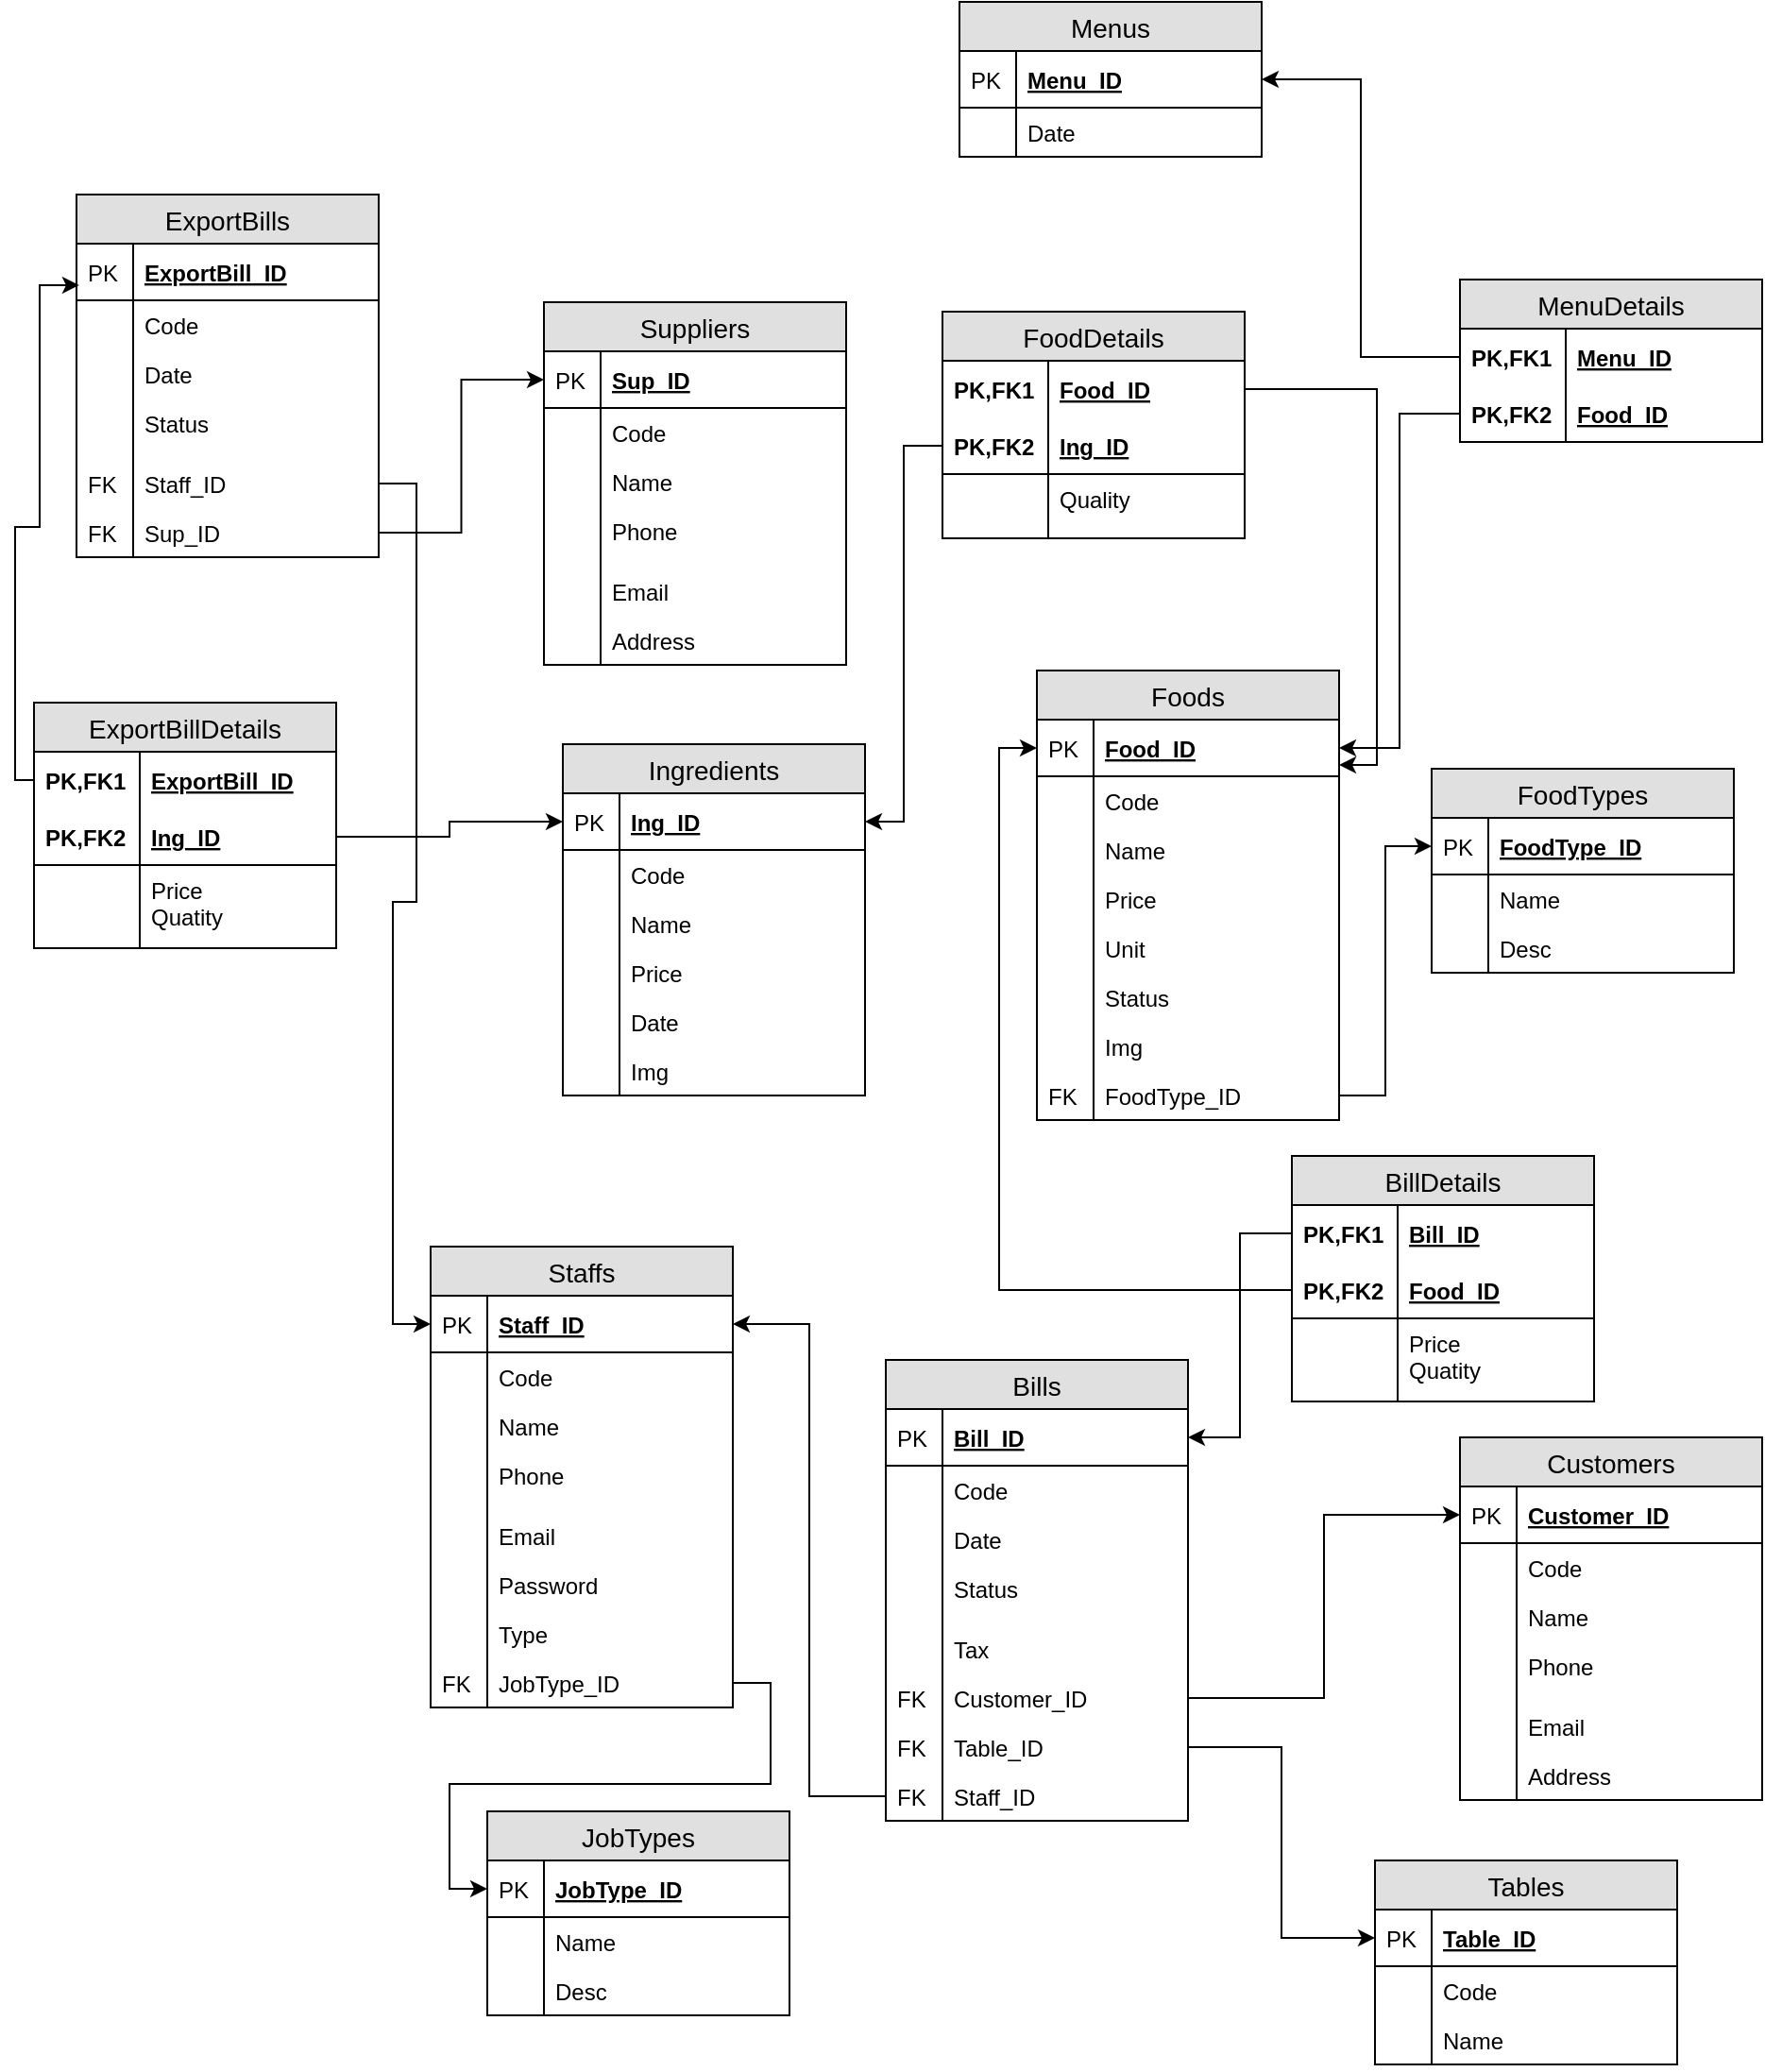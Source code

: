 <mxfile pages="1" version="11.2.1" type="device"><diagram id="-hGxlrUPHdPL9ECmc1kW" name="Page-1"><mxGraphModel dx="2272" dy="1847" grid="1" gridSize="10" guides="1" tooltips="1" connect="1" arrows="1" fold="1" page="1" pageScale="1" pageWidth="850" pageHeight="1100" math="0" shadow="0"><root><mxCell id="0"/><mxCell id="1" parent="0"/><mxCell id="PLyGZBXyi_ZoCNtQXw-H-2" value="Staffs" style="swimlane;fontStyle=0;childLayout=stackLayout;horizontal=1;startSize=26;fillColor=#e0e0e0;horizontalStack=0;resizeParent=1;resizeParentMax=0;resizeLast=0;collapsible=1;marginBottom=0;swimlaneFillColor=#ffffff;align=center;fontSize=14;" parent="1" vertex="1"><mxGeometry x="50" y="56" width="160" height="244" as="geometry"/></mxCell><mxCell id="PLyGZBXyi_ZoCNtQXw-H-3" value="Staff_ID" style="shape=partialRectangle;top=0;left=0;right=0;bottom=1;align=left;verticalAlign=middle;fillColor=none;spacingLeft=34;spacingRight=4;overflow=hidden;rotatable=0;points=[[0,0.5],[1,0.5]];portConstraint=eastwest;dropTarget=0;fontStyle=5;fontSize=12;" parent="PLyGZBXyi_ZoCNtQXw-H-2" vertex="1"><mxGeometry y="26" width="160" height="30" as="geometry"/></mxCell><mxCell id="PLyGZBXyi_ZoCNtQXw-H-4" value="PK" style="shape=partialRectangle;top=0;left=0;bottom=0;fillColor=none;align=left;verticalAlign=middle;spacingLeft=4;spacingRight=4;overflow=hidden;rotatable=0;points=[];portConstraint=eastwest;part=1;fontSize=12;" parent="PLyGZBXyi_ZoCNtQXw-H-3" vertex="1" connectable="0"><mxGeometry width="30" height="30" as="geometry"/></mxCell><mxCell id="PLyGZBXyi_ZoCNtQXw-H-5" value="Code" style="shape=partialRectangle;top=0;left=0;right=0;bottom=0;align=left;verticalAlign=top;fillColor=none;spacingLeft=34;spacingRight=4;overflow=hidden;rotatable=0;points=[[0,0.5],[1,0.5]];portConstraint=eastwest;dropTarget=0;fontSize=12;" parent="PLyGZBXyi_ZoCNtQXw-H-2" vertex="1"><mxGeometry y="56" width="160" height="26" as="geometry"/></mxCell><mxCell id="PLyGZBXyi_ZoCNtQXw-H-6" value="" style="shape=partialRectangle;top=0;left=0;bottom=0;fillColor=none;align=left;verticalAlign=top;spacingLeft=4;spacingRight=4;overflow=hidden;rotatable=0;points=[];portConstraint=eastwest;part=1;fontSize=12;" parent="PLyGZBXyi_ZoCNtQXw-H-5" vertex="1" connectable="0"><mxGeometry width="30" height="26" as="geometry"/></mxCell><mxCell id="PLyGZBXyi_ZoCNtQXw-H-7" value="Name" style="shape=partialRectangle;top=0;left=0;right=0;bottom=0;align=left;verticalAlign=top;fillColor=none;spacingLeft=34;spacingRight=4;overflow=hidden;rotatable=0;points=[[0,0.5],[1,0.5]];portConstraint=eastwest;dropTarget=0;fontSize=12;" parent="PLyGZBXyi_ZoCNtQXw-H-2" vertex="1"><mxGeometry y="82" width="160" height="26" as="geometry"/></mxCell><mxCell id="PLyGZBXyi_ZoCNtQXw-H-8" value="" style="shape=partialRectangle;top=0;left=0;bottom=0;fillColor=none;align=left;verticalAlign=top;spacingLeft=4;spacingRight=4;overflow=hidden;rotatable=0;points=[];portConstraint=eastwest;part=1;fontSize=12;" parent="PLyGZBXyi_ZoCNtQXw-H-7" vertex="1" connectable="0"><mxGeometry width="30" height="26" as="geometry"/></mxCell><mxCell id="PLyGZBXyi_ZoCNtQXw-H-9" value="Phone" style="shape=partialRectangle;top=0;left=0;right=0;bottom=0;align=left;verticalAlign=top;fillColor=none;spacingLeft=34;spacingRight=4;overflow=hidden;rotatable=0;points=[[0,0.5],[1,0.5]];portConstraint=eastwest;dropTarget=0;fontSize=12;" parent="PLyGZBXyi_ZoCNtQXw-H-2" vertex="1"><mxGeometry y="108" width="160" height="32" as="geometry"/></mxCell><mxCell id="PLyGZBXyi_ZoCNtQXw-H-10" value="" style="shape=partialRectangle;top=0;left=0;bottom=0;fillColor=none;align=left;verticalAlign=top;spacingLeft=4;spacingRight=4;overflow=hidden;rotatable=0;points=[];portConstraint=eastwest;part=1;fontSize=12;" parent="PLyGZBXyi_ZoCNtQXw-H-9" vertex="1" connectable="0"><mxGeometry width="30" height="32" as="geometry"/></mxCell><mxCell id="PLyGZBXyi_ZoCNtQXw-H-23" value="Email&#10;" style="shape=partialRectangle;top=0;left=0;right=0;bottom=0;align=left;verticalAlign=top;fillColor=none;spacingLeft=34;spacingRight=4;overflow=hidden;rotatable=0;points=[[0,0.5],[1,0.5]];portConstraint=eastwest;dropTarget=0;fontSize=12;" parent="PLyGZBXyi_ZoCNtQXw-H-2" vertex="1"><mxGeometry y="140" width="160" height="26" as="geometry"/></mxCell><mxCell id="PLyGZBXyi_ZoCNtQXw-H-24" value="" style="shape=partialRectangle;top=0;left=0;bottom=0;fillColor=none;align=left;verticalAlign=top;spacingLeft=4;spacingRight=4;overflow=hidden;rotatable=0;points=[];portConstraint=eastwest;part=1;fontSize=12;" parent="PLyGZBXyi_ZoCNtQXw-H-23" vertex="1" connectable="0"><mxGeometry width="30" height="26" as="geometry"/></mxCell><mxCell id="PLyGZBXyi_ZoCNtQXw-H-25" value="Password" style="shape=partialRectangle;top=0;left=0;right=0;bottom=0;align=left;verticalAlign=top;fillColor=none;spacingLeft=34;spacingRight=4;overflow=hidden;rotatable=0;points=[[0,0.5],[1,0.5]];portConstraint=eastwest;dropTarget=0;fontSize=12;" parent="PLyGZBXyi_ZoCNtQXw-H-2" vertex="1"><mxGeometry y="166" width="160" height="26" as="geometry"/></mxCell><mxCell id="PLyGZBXyi_ZoCNtQXw-H-26" value="" style="shape=partialRectangle;top=0;left=0;bottom=0;fillColor=none;align=left;verticalAlign=top;spacingLeft=4;spacingRight=4;overflow=hidden;rotatable=0;points=[];portConstraint=eastwest;part=1;fontSize=12;" parent="PLyGZBXyi_ZoCNtQXw-H-25" vertex="1" connectable="0"><mxGeometry width="30" height="26" as="geometry"/></mxCell><mxCell id="PLyGZBXyi_ZoCNtQXw-H-27" value="Type" style="shape=partialRectangle;top=0;left=0;right=0;bottom=0;align=left;verticalAlign=top;fillColor=none;spacingLeft=34;spacingRight=4;overflow=hidden;rotatable=0;points=[[0,0.5],[1,0.5]];portConstraint=eastwest;dropTarget=0;fontSize=12;" parent="PLyGZBXyi_ZoCNtQXw-H-2" vertex="1"><mxGeometry y="192" width="160" height="26" as="geometry"/></mxCell><mxCell id="PLyGZBXyi_ZoCNtQXw-H-28" value="" style="shape=partialRectangle;top=0;left=0;bottom=0;fillColor=none;align=left;verticalAlign=top;spacingLeft=4;spacingRight=4;overflow=hidden;rotatable=0;points=[];portConstraint=eastwest;part=1;fontSize=12;" parent="PLyGZBXyi_ZoCNtQXw-H-27" vertex="1" connectable="0"><mxGeometry width="30" height="26" as="geometry"/></mxCell><mxCell id="PLyGZBXyi_ZoCNtQXw-H-29" value="JobType_ID" style="shape=partialRectangle;top=0;left=0;right=0;bottom=0;align=left;verticalAlign=top;fillColor=none;spacingLeft=34;spacingRight=4;overflow=hidden;rotatable=0;points=[[0,0.5],[1,0.5]];portConstraint=eastwest;dropTarget=0;fontSize=12;" parent="PLyGZBXyi_ZoCNtQXw-H-2" vertex="1"><mxGeometry y="218" width="160" height="26" as="geometry"/></mxCell><mxCell id="PLyGZBXyi_ZoCNtQXw-H-30" value="FK" style="shape=partialRectangle;top=0;left=0;bottom=0;fillColor=none;align=left;verticalAlign=top;spacingLeft=4;spacingRight=4;overflow=hidden;rotatable=0;points=[];portConstraint=eastwest;part=1;fontSize=12;" parent="PLyGZBXyi_ZoCNtQXw-H-29" vertex="1" connectable="0"><mxGeometry width="30" height="26" as="geometry"/></mxCell><mxCell id="PLyGZBXyi_ZoCNtQXw-H-33" value="JobTypes" style="swimlane;fontStyle=0;childLayout=stackLayout;horizontal=1;startSize=26;fillColor=#e0e0e0;horizontalStack=0;resizeParent=1;resizeParentMax=0;resizeLast=0;collapsible=1;marginBottom=0;swimlaneFillColor=#ffffff;align=center;fontSize=14;" parent="1" vertex="1"><mxGeometry x="80" y="355" width="160" height="108" as="geometry"/></mxCell><mxCell id="PLyGZBXyi_ZoCNtQXw-H-34" value="JobType_ID" style="shape=partialRectangle;top=0;left=0;right=0;bottom=1;align=left;verticalAlign=middle;fillColor=none;spacingLeft=34;spacingRight=4;overflow=hidden;rotatable=0;points=[[0,0.5],[1,0.5]];portConstraint=eastwest;dropTarget=0;fontStyle=5;fontSize=12;" parent="PLyGZBXyi_ZoCNtQXw-H-33" vertex="1"><mxGeometry y="26" width="160" height="30" as="geometry"/></mxCell><mxCell id="PLyGZBXyi_ZoCNtQXw-H-35" value="PK" style="shape=partialRectangle;top=0;left=0;bottom=0;fillColor=none;align=left;verticalAlign=middle;spacingLeft=4;spacingRight=4;overflow=hidden;rotatable=0;points=[];portConstraint=eastwest;part=1;fontSize=12;" parent="PLyGZBXyi_ZoCNtQXw-H-34" vertex="1" connectable="0"><mxGeometry width="30" height="30" as="geometry"/></mxCell><mxCell id="PLyGZBXyi_ZoCNtQXw-H-36" value="Name" style="shape=partialRectangle;top=0;left=0;right=0;bottom=0;align=left;verticalAlign=top;fillColor=none;spacingLeft=34;spacingRight=4;overflow=hidden;rotatable=0;points=[[0,0.5],[1,0.5]];portConstraint=eastwest;dropTarget=0;fontSize=12;" parent="PLyGZBXyi_ZoCNtQXw-H-33" vertex="1"><mxGeometry y="56" width="160" height="26" as="geometry"/></mxCell><mxCell id="PLyGZBXyi_ZoCNtQXw-H-37" value="" style="shape=partialRectangle;top=0;left=0;bottom=0;fillColor=none;align=left;verticalAlign=top;spacingLeft=4;spacingRight=4;overflow=hidden;rotatable=0;points=[];portConstraint=eastwest;part=1;fontSize=12;" parent="PLyGZBXyi_ZoCNtQXw-H-36" vertex="1" connectable="0"><mxGeometry width="30" height="26" as="geometry"/></mxCell><mxCell id="PLyGZBXyi_ZoCNtQXw-H-38" value="Desc" style="shape=partialRectangle;top=0;left=0;right=0;bottom=0;align=left;verticalAlign=top;fillColor=none;spacingLeft=34;spacingRight=4;overflow=hidden;rotatable=0;points=[[0,0.5],[1,0.5]];portConstraint=eastwest;dropTarget=0;fontSize=12;" parent="PLyGZBXyi_ZoCNtQXw-H-33" vertex="1"><mxGeometry y="82" width="160" height="26" as="geometry"/></mxCell><mxCell id="PLyGZBXyi_ZoCNtQXw-H-39" value="" style="shape=partialRectangle;top=0;left=0;bottom=0;fillColor=none;align=left;verticalAlign=top;spacingLeft=4;spacingRight=4;overflow=hidden;rotatable=0;points=[];portConstraint=eastwest;part=1;fontSize=12;" parent="PLyGZBXyi_ZoCNtQXw-H-38" vertex="1" connectable="0"><mxGeometry width="30" height="26" as="geometry"/></mxCell><mxCell id="PLyGZBXyi_ZoCNtQXw-H-50" style="edgeStyle=orthogonalEdgeStyle;rounded=0;orthogonalLoop=1;jettySize=auto;html=1;entryX=0;entryY=0.5;entryDx=0;entryDy=0;" parent="1" source="PLyGZBXyi_ZoCNtQXw-H-29" target="PLyGZBXyi_ZoCNtQXw-H-34" edge="1"><mxGeometry relative="1" as="geometry"/></mxCell><mxCell id="PLyGZBXyi_ZoCNtQXw-H-51" value="Customers" style="swimlane;fontStyle=0;childLayout=stackLayout;horizontal=1;startSize=26;fillColor=#e0e0e0;horizontalStack=0;resizeParent=1;resizeParentMax=0;resizeLast=0;collapsible=1;marginBottom=0;swimlaneFillColor=#ffffff;align=center;fontSize=14;" parent="1" vertex="1"><mxGeometry x="595" y="157" width="160" height="192" as="geometry"/></mxCell><mxCell id="PLyGZBXyi_ZoCNtQXw-H-52" value="Customer_ID" style="shape=partialRectangle;top=0;left=0;right=0;bottom=1;align=left;verticalAlign=middle;fillColor=none;spacingLeft=34;spacingRight=4;overflow=hidden;rotatable=0;points=[[0,0.5],[1,0.5]];portConstraint=eastwest;dropTarget=0;fontStyle=5;fontSize=12;" parent="PLyGZBXyi_ZoCNtQXw-H-51" vertex="1"><mxGeometry y="26" width="160" height="30" as="geometry"/></mxCell><mxCell id="PLyGZBXyi_ZoCNtQXw-H-53" value="PK" style="shape=partialRectangle;top=0;left=0;bottom=0;fillColor=none;align=left;verticalAlign=middle;spacingLeft=4;spacingRight=4;overflow=hidden;rotatable=0;points=[];portConstraint=eastwest;part=1;fontSize=12;" parent="PLyGZBXyi_ZoCNtQXw-H-52" vertex="1" connectable="0"><mxGeometry width="30" height="30" as="geometry"/></mxCell><mxCell id="PLyGZBXyi_ZoCNtQXw-H-54" value="Code" style="shape=partialRectangle;top=0;left=0;right=0;bottom=0;align=left;verticalAlign=top;fillColor=none;spacingLeft=34;spacingRight=4;overflow=hidden;rotatable=0;points=[[0,0.5],[1,0.5]];portConstraint=eastwest;dropTarget=0;fontSize=12;" parent="PLyGZBXyi_ZoCNtQXw-H-51" vertex="1"><mxGeometry y="56" width="160" height="26" as="geometry"/></mxCell><mxCell id="PLyGZBXyi_ZoCNtQXw-H-55" value="" style="shape=partialRectangle;top=0;left=0;bottom=0;fillColor=none;align=left;verticalAlign=top;spacingLeft=4;spacingRight=4;overflow=hidden;rotatable=0;points=[];portConstraint=eastwest;part=1;fontSize=12;" parent="PLyGZBXyi_ZoCNtQXw-H-54" vertex="1" connectable="0"><mxGeometry width="30" height="26" as="geometry"/></mxCell><mxCell id="PLyGZBXyi_ZoCNtQXw-H-56" value="Name" style="shape=partialRectangle;top=0;left=0;right=0;bottom=0;align=left;verticalAlign=top;fillColor=none;spacingLeft=34;spacingRight=4;overflow=hidden;rotatable=0;points=[[0,0.5],[1,0.5]];portConstraint=eastwest;dropTarget=0;fontSize=12;" parent="PLyGZBXyi_ZoCNtQXw-H-51" vertex="1"><mxGeometry y="82" width="160" height="26" as="geometry"/></mxCell><mxCell id="PLyGZBXyi_ZoCNtQXw-H-57" value="" style="shape=partialRectangle;top=0;left=0;bottom=0;fillColor=none;align=left;verticalAlign=top;spacingLeft=4;spacingRight=4;overflow=hidden;rotatable=0;points=[];portConstraint=eastwest;part=1;fontSize=12;" parent="PLyGZBXyi_ZoCNtQXw-H-56" vertex="1" connectable="0"><mxGeometry width="30" height="26" as="geometry"/></mxCell><mxCell id="PLyGZBXyi_ZoCNtQXw-H-58" value="Phone" style="shape=partialRectangle;top=0;left=0;right=0;bottom=0;align=left;verticalAlign=top;fillColor=none;spacingLeft=34;spacingRight=4;overflow=hidden;rotatable=0;points=[[0,0.5],[1,0.5]];portConstraint=eastwest;dropTarget=0;fontSize=12;" parent="PLyGZBXyi_ZoCNtQXw-H-51" vertex="1"><mxGeometry y="108" width="160" height="32" as="geometry"/></mxCell><mxCell id="PLyGZBXyi_ZoCNtQXw-H-59" value="" style="shape=partialRectangle;top=0;left=0;bottom=0;fillColor=none;align=left;verticalAlign=top;spacingLeft=4;spacingRight=4;overflow=hidden;rotatable=0;points=[];portConstraint=eastwest;part=1;fontSize=12;" parent="PLyGZBXyi_ZoCNtQXw-H-58" vertex="1" connectable="0"><mxGeometry width="30" height="32" as="geometry"/></mxCell><mxCell id="PLyGZBXyi_ZoCNtQXw-H-60" value="Email&#10;" style="shape=partialRectangle;top=0;left=0;right=0;bottom=0;align=left;verticalAlign=top;fillColor=none;spacingLeft=34;spacingRight=4;overflow=hidden;rotatable=0;points=[[0,0.5],[1,0.5]];portConstraint=eastwest;dropTarget=0;fontSize=12;" parent="PLyGZBXyi_ZoCNtQXw-H-51" vertex="1"><mxGeometry y="140" width="160" height="26" as="geometry"/></mxCell><mxCell id="PLyGZBXyi_ZoCNtQXw-H-61" value="" style="shape=partialRectangle;top=0;left=0;bottom=0;fillColor=none;align=left;verticalAlign=top;spacingLeft=4;spacingRight=4;overflow=hidden;rotatable=0;points=[];portConstraint=eastwest;part=1;fontSize=12;" parent="PLyGZBXyi_ZoCNtQXw-H-60" vertex="1" connectable="0"><mxGeometry width="30" height="26" as="geometry"/></mxCell><mxCell id="PLyGZBXyi_ZoCNtQXw-H-62" value="Address" style="shape=partialRectangle;top=0;left=0;right=0;bottom=0;align=left;verticalAlign=top;fillColor=none;spacingLeft=34;spacingRight=4;overflow=hidden;rotatable=0;points=[[0,0.5],[1,0.5]];portConstraint=eastwest;dropTarget=0;fontSize=12;" parent="PLyGZBXyi_ZoCNtQXw-H-51" vertex="1"><mxGeometry y="166" width="160" height="26" as="geometry"/></mxCell><mxCell id="PLyGZBXyi_ZoCNtQXw-H-63" value="" style="shape=partialRectangle;top=0;left=0;bottom=0;fillColor=none;align=left;verticalAlign=top;spacingLeft=4;spacingRight=4;overflow=hidden;rotatable=0;points=[];portConstraint=eastwest;part=1;fontSize=12;" parent="PLyGZBXyi_ZoCNtQXw-H-62" vertex="1" connectable="0"><mxGeometry width="30" height="26" as="geometry"/></mxCell><mxCell id="PLyGZBXyi_ZoCNtQXw-H-68" value="Bills" style="swimlane;fontStyle=0;childLayout=stackLayout;horizontal=1;startSize=26;fillColor=#e0e0e0;horizontalStack=0;resizeParent=1;resizeParentMax=0;resizeLast=0;collapsible=1;marginBottom=0;swimlaneFillColor=#ffffff;align=center;fontSize=14;" parent="1" vertex="1"><mxGeometry x="291" y="116" width="160" height="244" as="geometry"/></mxCell><mxCell id="PLyGZBXyi_ZoCNtQXw-H-69" value="Bill_ID" style="shape=partialRectangle;top=0;left=0;right=0;bottom=1;align=left;verticalAlign=middle;fillColor=none;spacingLeft=34;spacingRight=4;overflow=hidden;rotatable=0;points=[[0,0.5],[1,0.5]];portConstraint=eastwest;dropTarget=0;fontStyle=5;fontSize=12;" parent="PLyGZBXyi_ZoCNtQXw-H-68" vertex="1"><mxGeometry y="26" width="160" height="30" as="geometry"/></mxCell><mxCell id="PLyGZBXyi_ZoCNtQXw-H-70" value="PK" style="shape=partialRectangle;top=0;left=0;bottom=0;fillColor=none;align=left;verticalAlign=middle;spacingLeft=4;spacingRight=4;overflow=hidden;rotatable=0;points=[];portConstraint=eastwest;part=1;fontSize=12;" parent="PLyGZBXyi_ZoCNtQXw-H-69" vertex="1" connectable="0"><mxGeometry width="30" height="30" as="geometry"/></mxCell><mxCell id="PLyGZBXyi_ZoCNtQXw-H-71" value="Code" style="shape=partialRectangle;top=0;left=0;right=0;bottom=0;align=left;verticalAlign=top;fillColor=none;spacingLeft=34;spacingRight=4;overflow=hidden;rotatable=0;points=[[0,0.5],[1,0.5]];portConstraint=eastwest;dropTarget=0;fontSize=12;" parent="PLyGZBXyi_ZoCNtQXw-H-68" vertex="1"><mxGeometry y="56" width="160" height="26" as="geometry"/></mxCell><mxCell id="PLyGZBXyi_ZoCNtQXw-H-72" value="" style="shape=partialRectangle;top=0;left=0;bottom=0;fillColor=none;align=left;verticalAlign=top;spacingLeft=4;spacingRight=4;overflow=hidden;rotatable=0;points=[];portConstraint=eastwest;part=1;fontSize=12;" parent="PLyGZBXyi_ZoCNtQXw-H-71" vertex="1" connectable="0"><mxGeometry width="30" height="26" as="geometry"/></mxCell><mxCell id="PLyGZBXyi_ZoCNtQXw-H-73" value="Date" style="shape=partialRectangle;top=0;left=0;right=0;bottom=0;align=left;verticalAlign=top;fillColor=none;spacingLeft=34;spacingRight=4;overflow=hidden;rotatable=0;points=[[0,0.5],[1,0.5]];portConstraint=eastwest;dropTarget=0;fontSize=12;" parent="PLyGZBXyi_ZoCNtQXw-H-68" vertex="1"><mxGeometry y="82" width="160" height="26" as="geometry"/></mxCell><mxCell id="PLyGZBXyi_ZoCNtQXw-H-74" value="" style="shape=partialRectangle;top=0;left=0;bottom=0;fillColor=none;align=left;verticalAlign=top;spacingLeft=4;spacingRight=4;overflow=hidden;rotatable=0;points=[];portConstraint=eastwest;part=1;fontSize=12;" parent="PLyGZBXyi_ZoCNtQXw-H-73" vertex="1" connectable="0"><mxGeometry width="30" height="26" as="geometry"/></mxCell><mxCell id="PLyGZBXyi_ZoCNtQXw-H-75" value="Status" style="shape=partialRectangle;top=0;left=0;right=0;bottom=0;align=left;verticalAlign=top;fillColor=none;spacingLeft=34;spacingRight=4;overflow=hidden;rotatable=0;points=[[0,0.5],[1,0.5]];portConstraint=eastwest;dropTarget=0;fontSize=12;" parent="PLyGZBXyi_ZoCNtQXw-H-68" vertex="1"><mxGeometry y="108" width="160" height="32" as="geometry"/></mxCell><mxCell id="PLyGZBXyi_ZoCNtQXw-H-76" value="" style="shape=partialRectangle;top=0;left=0;bottom=0;fillColor=none;align=left;verticalAlign=top;spacingLeft=4;spacingRight=4;overflow=hidden;rotatable=0;points=[];portConstraint=eastwest;part=1;fontSize=12;" parent="PLyGZBXyi_ZoCNtQXw-H-75" vertex="1" connectable="0"><mxGeometry width="30" height="32" as="geometry"/></mxCell><mxCell id="PLyGZBXyi_ZoCNtQXw-H-77" value="Tax" style="shape=partialRectangle;top=0;left=0;right=0;bottom=0;align=left;verticalAlign=top;fillColor=none;spacingLeft=34;spacingRight=4;overflow=hidden;rotatable=0;points=[[0,0.5],[1,0.5]];portConstraint=eastwest;dropTarget=0;fontSize=12;" parent="PLyGZBXyi_ZoCNtQXw-H-68" vertex="1"><mxGeometry y="140" width="160" height="26" as="geometry"/></mxCell><mxCell id="PLyGZBXyi_ZoCNtQXw-H-78" value="" style="shape=partialRectangle;top=0;left=0;bottom=0;fillColor=none;align=left;verticalAlign=top;spacingLeft=4;spacingRight=4;overflow=hidden;rotatable=0;points=[];portConstraint=eastwest;part=1;fontSize=12;" parent="PLyGZBXyi_ZoCNtQXw-H-77" vertex="1" connectable="0"><mxGeometry width="30" height="26" as="geometry"/></mxCell><mxCell id="PLyGZBXyi_ZoCNtQXw-H-83" value="Customer_ID" style="shape=partialRectangle;top=0;left=0;right=0;bottom=0;align=left;verticalAlign=top;fillColor=none;spacingLeft=34;spacingRight=4;overflow=hidden;rotatable=0;points=[[0,0.5],[1,0.5]];portConstraint=eastwest;dropTarget=0;fontSize=12;" parent="PLyGZBXyi_ZoCNtQXw-H-68" vertex="1"><mxGeometry y="166" width="160" height="26" as="geometry"/></mxCell><mxCell id="PLyGZBXyi_ZoCNtQXw-H-84" value="FK" style="shape=partialRectangle;top=0;left=0;bottom=0;fillColor=none;align=left;verticalAlign=top;spacingLeft=4;spacingRight=4;overflow=hidden;rotatable=0;points=[];portConstraint=eastwest;part=1;fontSize=12;" parent="PLyGZBXyi_ZoCNtQXw-H-83" vertex="1" connectable="0"><mxGeometry width="30" height="26" as="geometry"/></mxCell><mxCell id="PLyGZBXyi_ZoCNtQXw-H-87" value="Table_ID" style="shape=partialRectangle;top=0;left=0;right=0;bottom=0;align=left;verticalAlign=top;fillColor=none;spacingLeft=34;spacingRight=4;overflow=hidden;rotatable=0;points=[[0,0.5],[1,0.5]];portConstraint=eastwest;dropTarget=0;fontSize=12;" parent="PLyGZBXyi_ZoCNtQXw-H-68" vertex="1"><mxGeometry y="192" width="160" height="26" as="geometry"/></mxCell><mxCell id="PLyGZBXyi_ZoCNtQXw-H-88" value="FK" style="shape=partialRectangle;top=0;left=0;bottom=0;fillColor=none;align=left;verticalAlign=top;spacingLeft=4;spacingRight=4;overflow=hidden;rotatable=0;points=[];portConstraint=eastwest;part=1;fontSize=12;" parent="PLyGZBXyi_ZoCNtQXw-H-87" vertex="1" connectable="0"><mxGeometry width="30" height="26" as="geometry"/></mxCell><mxCell id="PLyGZBXyi_ZoCNtQXw-H-85" value="Staff_ID" style="shape=partialRectangle;top=0;left=0;right=0;bottom=0;align=left;verticalAlign=top;fillColor=none;spacingLeft=34;spacingRight=4;overflow=hidden;rotatable=0;points=[[0,0.5],[1,0.5]];portConstraint=eastwest;dropTarget=0;fontSize=12;" parent="PLyGZBXyi_ZoCNtQXw-H-68" vertex="1"><mxGeometry y="218" width="160" height="26" as="geometry"/></mxCell><mxCell id="PLyGZBXyi_ZoCNtQXw-H-86" value="FK" style="shape=partialRectangle;top=0;left=0;bottom=0;fillColor=none;align=left;verticalAlign=top;spacingLeft=4;spacingRight=4;overflow=hidden;rotatable=0;points=[];portConstraint=eastwest;part=1;fontSize=12;" parent="PLyGZBXyi_ZoCNtQXw-H-85" vertex="1" connectable="0"><mxGeometry width="30" height="26" as="geometry"/></mxCell><mxCell id="PLyGZBXyi_ZoCNtQXw-H-89" value="Tables" style="swimlane;fontStyle=0;childLayout=stackLayout;horizontal=1;startSize=26;fillColor=#e0e0e0;horizontalStack=0;resizeParent=1;resizeParentMax=0;resizeLast=0;collapsible=1;marginBottom=0;swimlaneFillColor=#ffffff;align=center;fontSize=14;" parent="1" vertex="1"><mxGeometry x="550" y="381" width="160" height="108" as="geometry"/></mxCell><mxCell id="PLyGZBXyi_ZoCNtQXw-H-90" value="Table_ID" style="shape=partialRectangle;top=0;left=0;right=0;bottom=1;align=left;verticalAlign=middle;fillColor=none;spacingLeft=34;spacingRight=4;overflow=hidden;rotatable=0;points=[[0,0.5],[1,0.5]];portConstraint=eastwest;dropTarget=0;fontStyle=5;fontSize=12;" parent="PLyGZBXyi_ZoCNtQXw-H-89" vertex="1"><mxGeometry y="26" width="160" height="30" as="geometry"/></mxCell><mxCell id="PLyGZBXyi_ZoCNtQXw-H-91" value="PK" style="shape=partialRectangle;top=0;left=0;bottom=0;fillColor=none;align=left;verticalAlign=middle;spacingLeft=4;spacingRight=4;overflow=hidden;rotatable=0;points=[];portConstraint=eastwest;part=1;fontSize=12;" parent="PLyGZBXyi_ZoCNtQXw-H-90" vertex="1" connectable="0"><mxGeometry width="30" height="30" as="geometry"/></mxCell><mxCell id="PLyGZBXyi_ZoCNtQXw-H-92" value="Code" style="shape=partialRectangle;top=0;left=0;right=0;bottom=0;align=left;verticalAlign=top;fillColor=none;spacingLeft=34;spacingRight=4;overflow=hidden;rotatable=0;points=[[0,0.5],[1,0.5]];portConstraint=eastwest;dropTarget=0;fontSize=12;" parent="PLyGZBXyi_ZoCNtQXw-H-89" vertex="1"><mxGeometry y="56" width="160" height="26" as="geometry"/></mxCell><mxCell id="PLyGZBXyi_ZoCNtQXw-H-93" value="" style="shape=partialRectangle;top=0;left=0;bottom=0;fillColor=none;align=left;verticalAlign=top;spacingLeft=4;spacingRight=4;overflow=hidden;rotatable=0;points=[];portConstraint=eastwest;part=1;fontSize=12;" parent="PLyGZBXyi_ZoCNtQXw-H-92" vertex="1" connectable="0"><mxGeometry width="30" height="26" as="geometry"/></mxCell><mxCell id="PLyGZBXyi_ZoCNtQXw-H-94" value="Name" style="shape=partialRectangle;top=0;left=0;right=0;bottom=0;align=left;verticalAlign=top;fillColor=none;spacingLeft=34;spacingRight=4;overflow=hidden;rotatable=0;points=[[0,0.5],[1,0.5]];portConstraint=eastwest;dropTarget=0;fontSize=12;" parent="PLyGZBXyi_ZoCNtQXw-H-89" vertex="1"><mxGeometry y="82" width="160" height="26" as="geometry"/></mxCell><mxCell id="PLyGZBXyi_ZoCNtQXw-H-95" value="" style="shape=partialRectangle;top=0;left=0;bottom=0;fillColor=none;align=left;verticalAlign=top;spacingLeft=4;spacingRight=4;overflow=hidden;rotatable=0;points=[];portConstraint=eastwest;part=1;fontSize=12;" parent="PLyGZBXyi_ZoCNtQXw-H-94" vertex="1" connectable="0"><mxGeometry width="30" height="26" as="geometry"/></mxCell><mxCell id="PLyGZBXyi_ZoCNtQXw-H-96" style="edgeStyle=orthogonalEdgeStyle;rounded=0;orthogonalLoop=1;jettySize=auto;html=1;" parent="1" source="PLyGZBXyi_ZoCNtQXw-H-83" target="PLyGZBXyi_ZoCNtQXw-H-52" edge="1"><mxGeometry relative="1" as="geometry"/></mxCell><mxCell id="PLyGZBXyi_ZoCNtQXw-H-97" style="edgeStyle=orthogonalEdgeStyle;rounded=0;orthogonalLoop=1;jettySize=auto;html=1;" parent="1" source="PLyGZBXyi_ZoCNtQXw-H-87" target="PLyGZBXyi_ZoCNtQXw-H-90" edge="1"><mxGeometry relative="1" as="geometry"/></mxCell><mxCell id="PLyGZBXyi_ZoCNtQXw-H-98" style="edgeStyle=orthogonalEdgeStyle;rounded=0;orthogonalLoop=1;jettySize=auto;html=1;" parent="1" source="PLyGZBXyi_ZoCNtQXw-H-85" target="PLyGZBXyi_ZoCNtQXw-H-3" edge="1"><mxGeometry relative="1" as="geometry"/></mxCell><mxCell id="PLyGZBXyi_ZoCNtQXw-H-113" value="BillDetails" style="swimlane;fontStyle=0;childLayout=stackLayout;horizontal=1;startSize=26;fillColor=#e0e0e0;horizontalStack=0;resizeParent=1;resizeParentMax=0;resizeLast=0;collapsible=1;marginBottom=0;swimlaneFillColor=#ffffff;align=center;fontSize=14;" parent="1" vertex="1"><mxGeometry x="506" y="8" width="160" height="130" as="geometry"/></mxCell><mxCell id="PLyGZBXyi_ZoCNtQXw-H-114" value="Bill_ID" style="shape=partialRectangle;top=0;left=0;right=0;bottom=0;align=left;verticalAlign=middle;fillColor=none;spacingLeft=60;spacingRight=4;overflow=hidden;rotatable=0;points=[[0,0.5],[1,0.5]];portConstraint=eastwest;dropTarget=0;fontStyle=5;fontSize=12;" parent="PLyGZBXyi_ZoCNtQXw-H-113" vertex="1"><mxGeometry y="26" width="160" height="30" as="geometry"/></mxCell><mxCell id="PLyGZBXyi_ZoCNtQXw-H-115" value="PK,FK1" style="shape=partialRectangle;fontStyle=1;top=0;left=0;bottom=0;fillColor=none;align=left;verticalAlign=middle;spacingLeft=4;spacingRight=4;overflow=hidden;rotatable=0;points=[];portConstraint=eastwest;part=1;fontSize=12;" parent="PLyGZBXyi_ZoCNtQXw-H-114" vertex="1" connectable="0"><mxGeometry width="56" height="30" as="geometry"/></mxCell><mxCell id="PLyGZBXyi_ZoCNtQXw-H-116" value="Food_ID" style="shape=partialRectangle;top=0;left=0;right=0;bottom=1;align=left;verticalAlign=middle;fillColor=none;spacingLeft=60;spacingRight=4;overflow=hidden;rotatable=0;points=[[0,0.5],[1,0.5]];portConstraint=eastwest;dropTarget=0;fontStyle=5;fontSize=12;" parent="PLyGZBXyi_ZoCNtQXw-H-113" vertex="1"><mxGeometry y="56" width="160" height="30" as="geometry"/></mxCell><mxCell id="PLyGZBXyi_ZoCNtQXw-H-117" value="PK,FK2" style="shape=partialRectangle;fontStyle=1;top=0;left=0;bottom=0;fillColor=none;align=left;verticalAlign=middle;spacingLeft=4;spacingRight=4;overflow=hidden;rotatable=0;points=[];portConstraint=eastwest;part=1;fontSize=12;" parent="PLyGZBXyi_ZoCNtQXw-H-116" vertex="1" connectable="0"><mxGeometry width="56" height="30" as="geometry"/></mxCell><mxCell id="PLyGZBXyi_ZoCNtQXw-H-118" value="Price&#10;Quatity" style="shape=partialRectangle;top=0;left=0;right=0;bottom=0;align=left;verticalAlign=top;fillColor=none;spacingLeft=60;spacingRight=4;overflow=hidden;rotatable=0;points=[[0,0.5],[1,0.5]];portConstraint=eastwest;dropTarget=0;fontSize=12;" parent="PLyGZBXyi_ZoCNtQXw-H-113" vertex="1"><mxGeometry y="86" width="160" height="44" as="geometry"/></mxCell><mxCell id="PLyGZBXyi_ZoCNtQXw-H-119" value="" style="shape=partialRectangle;top=0;left=0;bottom=0;fillColor=none;align=left;verticalAlign=top;spacingLeft=4;spacingRight=4;overflow=hidden;rotatable=0;points=[];portConstraint=eastwest;part=1;fontSize=12;" parent="PLyGZBXyi_ZoCNtQXw-H-118" vertex="1" connectable="0"><mxGeometry width="56" height="44" as="geometry"/></mxCell><mxCell id="PLyGZBXyi_ZoCNtQXw-H-124" style="edgeStyle=orthogonalEdgeStyle;rounded=0;orthogonalLoop=1;jettySize=auto;html=1;" parent="1" source="PLyGZBXyi_ZoCNtQXw-H-114" target="PLyGZBXyi_ZoCNtQXw-H-69" edge="1"><mxGeometry relative="1" as="geometry"/></mxCell><mxCell id="PLyGZBXyi_ZoCNtQXw-H-125" value="Foods" style="swimlane;fontStyle=0;childLayout=stackLayout;horizontal=1;startSize=26;fillColor=#e0e0e0;horizontalStack=0;resizeParent=1;resizeParentMax=0;resizeLast=0;collapsible=1;marginBottom=0;swimlaneFillColor=#ffffff;align=center;fontSize=14;" parent="1" vertex="1"><mxGeometry x="371" y="-249" width="160" height="238" as="geometry"/></mxCell><mxCell id="PLyGZBXyi_ZoCNtQXw-H-126" value="Food_ID" style="shape=partialRectangle;top=0;left=0;right=0;bottom=1;align=left;verticalAlign=middle;fillColor=none;spacingLeft=34;spacingRight=4;overflow=hidden;rotatable=0;points=[[0,0.5],[1,0.5]];portConstraint=eastwest;dropTarget=0;fontStyle=5;fontSize=12;" parent="PLyGZBXyi_ZoCNtQXw-H-125" vertex="1"><mxGeometry y="26" width="160" height="30" as="geometry"/></mxCell><mxCell id="PLyGZBXyi_ZoCNtQXw-H-127" value="PK" style="shape=partialRectangle;top=0;left=0;bottom=0;fillColor=none;align=left;verticalAlign=middle;spacingLeft=4;spacingRight=4;overflow=hidden;rotatable=0;points=[];portConstraint=eastwest;part=1;fontSize=12;" parent="PLyGZBXyi_ZoCNtQXw-H-126" vertex="1" connectable="0"><mxGeometry width="30" height="30" as="geometry"/></mxCell><mxCell id="PLyGZBXyi_ZoCNtQXw-H-128" value="Code" style="shape=partialRectangle;top=0;left=0;right=0;bottom=0;align=left;verticalAlign=top;fillColor=none;spacingLeft=34;spacingRight=4;overflow=hidden;rotatable=0;points=[[0,0.5],[1,0.5]];portConstraint=eastwest;dropTarget=0;fontSize=12;" parent="PLyGZBXyi_ZoCNtQXw-H-125" vertex="1"><mxGeometry y="56" width="160" height="26" as="geometry"/></mxCell><mxCell id="PLyGZBXyi_ZoCNtQXw-H-129" value="" style="shape=partialRectangle;top=0;left=0;bottom=0;fillColor=none;align=left;verticalAlign=top;spacingLeft=4;spacingRight=4;overflow=hidden;rotatable=0;points=[];portConstraint=eastwest;part=1;fontSize=12;" parent="PLyGZBXyi_ZoCNtQXw-H-128" vertex="1" connectable="0"><mxGeometry width="30" height="26" as="geometry"/></mxCell><mxCell id="PLyGZBXyi_ZoCNtQXw-H-130" value="Name" style="shape=partialRectangle;top=0;left=0;right=0;bottom=0;align=left;verticalAlign=top;fillColor=none;spacingLeft=34;spacingRight=4;overflow=hidden;rotatable=0;points=[[0,0.5],[1,0.5]];portConstraint=eastwest;dropTarget=0;fontSize=12;" parent="PLyGZBXyi_ZoCNtQXw-H-125" vertex="1"><mxGeometry y="82" width="160" height="26" as="geometry"/></mxCell><mxCell id="PLyGZBXyi_ZoCNtQXw-H-131" value="" style="shape=partialRectangle;top=0;left=0;bottom=0;fillColor=none;align=left;verticalAlign=top;spacingLeft=4;spacingRight=4;overflow=hidden;rotatable=0;points=[];portConstraint=eastwest;part=1;fontSize=12;" parent="PLyGZBXyi_ZoCNtQXw-H-130" vertex="1" connectable="0"><mxGeometry width="30" height="26" as="geometry"/></mxCell><mxCell id="PLyGZBXyi_ZoCNtQXw-H-139" value="Price" style="shape=partialRectangle;top=0;left=0;right=0;bottom=0;align=left;verticalAlign=top;fillColor=none;spacingLeft=34;spacingRight=4;overflow=hidden;rotatable=0;points=[[0,0.5],[1,0.5]];portConstraint=eastwest;dropTarget=0;fontSize=12;" parent="PLyGZBXyi_ZoCNtQXw-H-125" vertex="1"><mxGeometry y="108" width="160" height="26" as="geometry"/></mxCell><mxCell id="PLyGZBXyi_ZoCNtQXw-H-140" value="" style="shape=partialRectangle;top=0;left=0;bottom=0;fillColor=none;align=left;verticalAlign=top;spacingLeft=4;spacingRight=4;overflow=hidden;rotatable=0;points=[];portConstraint=eastwest;part=1;fontSize=12;" parent="PLyGZBXyi_ZoCNtQXw-H-139" vertex="1" connectable="0"><mxGeometry width="30" height="26" as="geometry"/></mxCell><mxCell id="PLyGZBXyi_ZoCNtQXw-H-141" value="Unit" style="shape=partialRectangle;top=0;left=0;right=0;bottom=0;align=left;verticalAlign=top;fillColor=none;spacingLeft=34;spacingRight=4;overflow=hidden;rotatable=0;points=[[0,0.5],[1,0.5]];portConstraint=eastwest;dropTarget=0;fontSize=12;" parent="PLyGZBXyi_ZoCNtQXw-H-125" vertex="1"><mxGeometry y="134" width="160" height="26" as="geometry"/></mxCell><mxCell id="PLyGZBXyi_ZoCNtQXw-H-142" value="" style="shape=partialRectangle;top=0;left=0;bottom=0;fillColor=none;align=left;verticalAlign=top;spacingLeft=4;spacingRight=4;overflow=hidden;rotatable=0;points=[];portConstraint=eastwest;part=1;fontSize=12;" parent="PLyGZBXyi_ZoCNtQXw-H-141" vertex="1" connectable="0"><mxGeometry width="30" height="26" as="geometry"/></mxCell><mxCell id="PLyGZBXyi_ZoCNtQXw-H-145" value="Status" style="shape=partialRectangle;top=0;left=0;right=0;bottom=0;align=left;verticalAlign=top;fillColor=none;spacingLeft=34;spacingRight=4;overflow=hidden;rotatable=0;points=[[0,0.5],[1,0.5]];portConstraint=eastwest;dropTarget=0;fontSize=12;" parent="PLyGZBXyi_ZoCNtQXw-H-125" vertex="1"><mxGeometry y="160" width="160" height="26" as="geometry"/></mxCell><mxCell id="PLyGZBXyi_ZoCNtQXw-H-146" value="" style="shape=partialRectangle;top=0;left=0;bottom=0;fillColor=none;align=left;verticalAlign=top;spacingLeft=4;spacingRight=4;overflow=hidden;rotatable=0;points=[];portConstraint=eastwest;part=1;fontSize=12;" parent="PLyGZBXyi_ZoCNtQXw-H-145" vertex="1" connectable="0"><mxGeometry width="30" height="26" as="geometry"/></mxCell><mxCell id="PLyGZBXyi_ZoCNtQXw-H-143" value="Img" style="shape=partialRectangle;top=0;left=0;right=0;bottom=0;align=left;verticalAlign=top;fillColor=none;spacingLeft=34;spacingRight=4;overflow=hidden;rotatable=0;points=[[0,0.5],[1,0.5]];portConstraint=eastwest;dropTarget=0;fontSize=12;" parent="PLyGZBXyi_ZoCNtQXw-H-125" vertex="1"><mxGeometry y="186" width="160" height="26" as="geometry"/></mxCell><mxCell id="PLyGZBXyi_ZoCNtQXw-H-144" value="" style="shape=partialRectangle;top=0;left=0;bottom=0;fillColor=none;align=left;verticalAlign=top;spacingLeft=4;spacingRight=4;overflow=hidden;rotatable=0;points=[];portConstraint=eastwest;part=1;fontSize=12;" parent="PLyGZBXyi_ZoCNtQXw-H-143" vertex="1" connectable="0"><mxGeometry width="30" height="26" as="geometry"/></mxCell><mxCell id="PLyGZBXyi_ZoCNtQXw-H-147" value="FoodType_ID" style="shape=partialRectangle;top=0;left=0;right=0;bottom=0;align=left;verticalAlign=top;fillColor=none;spacingLeft=34;spacingRight=4;overflow=hidden;rotatable=0;points=[[0,0.5],[1,0.5]];portConstraint=eastwest;dropTarget=0;fontSize=12;" parent="PLyGZBXyi_ZoCNtQXw-H-125" vertex="1"><mxGeometry y="212" width="160" height="26" as="geometry"/></mxCell><mxCell id="PLyGZBXyi_ZoCNtQXw-H-148" value="FK" style="shape=partialRectangle;top=0;left=0;bottom=0;fillColor=none;align=left;verticalAlign=top;spacingLeft=4;spacingRight=4;overflow=hidden;rotatable=0;points=[];portConstraint=eastwest;part=1;fontSize=12;" parent="PLyGZBXyi_ZoCNtQXw-H-147" vertex="1" connectable="0"><mxGeometry width="30" height="26" as="geometry"/></mxCell><mxCell id="PLyGZBXyi_ZoCNtQXw-H-132" value="FoodTypes" style="swimlane;fontStyle=0;childLayout=stackLayout;horizontal=1;startSize=26;fillColor=#e0e0e0;horizontalStack=0;resizeParent=1;resizeParentMax=0;resizeLast=0;collapsible=1;marginBottom=0;swimlaneFillColor=#ffffff;align=center;fontSize=14;" parent="1" vertex="1"><mxGeometry x="580" y="-197" width="160" height="108" as="geometry"/></mxCell><mxCell id="PLyGZBXyi_ZoCNtQXw-H-133" value="FoodType_ID" style="shape=partialRectangle;top=0;left=0;right=0;bottom=1;align=left;verticalAlign=middle;fillColor=none;spacingLeft=34;spacingRight=4;overflow=hidden;rotatable=0;points=[[0,0.5],[1,0.5]];portConstraint=eastwest;dropTarget=0;fontStyle=5;fontSize=12;" parent="PLyGZBXyi_ZoCNtQXw-H-132" vertex="1"><mxGeometry y="26" width="160" height="30" as="geometry"/></mxCell><mxCell id="PLyGZBXyi_ZoCNtQXw-H-134" value="PK" style="shape=partialRectangle;top=0;left=0;bottom=0;fillColor=none;align=left;verticalAlign=middle;spacingLeft=4;spacingRight=4;overflow=hidden;rotatable=0;points=[];portConstraint=eastwest;part=1;fontSize=12;" parent="PLyGZBXyi_ZoCNtQXw-H-133" vertex="1" connectable="0"><mxGeometry width="30" height="30" as="geometry"/></mxCell><mxCell id="PLyGZBXyi_ZoCNtQXw-H-135" value="Name" style="shape=partialRectangle;top=0;left=0;right=0;bottom=0;align=left;verticalAlign=top;fillColor=none;spacingLeft=34;spacingRight=4;overflow=hidden;rotatable=0;points=[[0,0.5],[1,0.5]];portConstraint=eastwest;dropTarget=0;fontSize=12;" parent="PLyGZBXyi_ZoCNtQXw-H-132" vertex="1"><mxGeometry y="56" width="160" height="26" as="geometry"/></mxCell><mxCell id="PLyGZBXyi_ZoCNtQXw-H-136" value="" style="shape=partialRectangle;top=0;left=0;bottom=0;fillColor=none;align=left;verticalAlign=top;spacingLeft=4;spacingRight=4;overflow=hidden;rotatable=0;points=[];portConstraint=eastwest;part=1;fontSize=12;" parent="PLyGZBXyi_ZoCNtQXw-H-135" vertex="1" connectable="0"><mxGeometry width="30" height="26" as="geometry"/></mxCell><mxCell id="PLyGZBXyi_ZoCNtQXw-H-137" value="Desc" style="shape=partialRectangle;top=0;left=0;right=0;bottom=0;align=left;verticalAlign=top;fillColor=none;spacingLeft=34;spacingRight=4;overflow=hidden;rotatable=0;points=[[0,0.5],[1,0.5]];portConstraint=eastwest;dropTarget=0;fontSize=12;" parent="PLyGZBXyi_ZoCNtQXw-H-132" vertex="1"><mxGeometry y="82" width="160" height="26" as="geometry"/></mxCell><mxCell id="PLyGZBXyi_ZoCNtQXw-H-138" value="" style="shape=partialRectangle;top=0;left=0;bottom=0;fillColor=none;align=left;verticalAlign=top;spacingLeft=4;spacingRight=4;overflow=hidden;rotatable=0;points=[];portConstraint=eastwest;part=1;fontSize=12;" parent="PLyGZBXyi_ZoCNtQXw-H-137" vertex="1" connectable="0"><mxGeometry width="30" height="26" as="geometry"/></mxCell><mxCell id="PLyGZBXyi_ZoCNtQXw-H-149" style="edgeStyle=orthogonalEdgeStyle;rounded=0;orthogonalLoop=1;jettySize=auto;html=1;entryX=0;entryY=0.5;entryDx=0;entryDy=0;" parent="1" source="PLyGZBXyi_ZoCNtQXw-H-147" target="PLyGZBXyi_ZoCNtQXw-H-133" edge="1"><mxGeometry relative="1" as="geometry"/></mxCell><mxCell id="PLyGZBXyi_ZoCNtQXw-H-150" style="edgeStyle=orthogonalEdgeStyle;rounded=0;orthogonalLoop=1;jettySize=auto;html=1;entryX=0;entryY=0.5;entryDx=0;entryDy=0;" parent="1" source="PLyGZBXyi_ZoCNtQXw-H-116" target="PLyGZBXyi_ZoCNtQXw-H-126" edge="1"><mxGeometry relative="1" as="geometry"/></mxCell><mxCell id="PLyGZBXyi_ZoCNtQXw-H-151" value="Ingredients" style="swimlane;fontStyle=0;childLayout=stackLayout;horizontal=1;startSize=26;fillColor=#e0e0e0;horizontalStack=0;resizeParent=1;resizeParentMax=0;resizeLast=0;collapsible=1;marginBottom=0;swimlaneFillColor=#ffffff;align=center;fontSize=14;" parent="1" vertex="1"><mxGeometry x="120" y="-210" width="160" height="186" as="geometry"/></mxCell><mxCell id="PLyGZBXyi_ZoCNtQXw-H-152" value="Ing_ID" style="shape=partialRectangle;top=0;left=0;right=0;bottom=1;align=left;verticalAlign=middle;fillColor=none;spacingLeft=34;spacingRight=4;overflow=hidden;rotatable=0;points=[[0,0.5],[1,0.5]];portConstraint=eastwest;dropTarget=0;fontStyle=5;fontSize=12;" parent="PLyGZBXyi_ZoCNtQXw-H-151" vertex="1"><mxGeometry y="26" width="160" height="30" as="geometry"/></mxCell><mxCell id="PLyGZBXyi_ZoCNtQXw-H-153" value="PK" style="shape=partialRectangle;top=0;left=0;bottom=0;fillColor=none;align=left;verticalAlign=middle;spacingLeft=4;spacingRight=4;overflow=hidden;rotatable=0;points=[];portConstraint=eastwest;part=1;fontSize=12;" parent="PLyGZBXyi_ZoCNtQXw-H-152" vertex="1" connectable="0"><mxGeometry width="30" height="30" as="geometry"/></mxCell><mxCell id="PLyGZBXyi_ZoCNtQXw-H-154" value="Code" style="shape=partialRectangle;top=0;left=0;right=0;bottom=0;align=left;verticalAlign=top;fillColor=none;spacingLeft=34;spacingRight=4;overflow=hidden;rotatable=0;points=[[0,0.5],[1,0.5]];portConstraint=eastwest;dropTarget=0;fontSize=12;" parent="PLyGZBXyi_ZoCNtQXw-H-151" vertex="1"><mxGeometry y="56" width="160" height="26" as="geometry"/></mxCell><mxCell id="PLyGZBXyi_ZoCNtQXw-H-155" value="" style="shape=partialRectangle;top=0;left=0;bottom=0;fillColor=none;align=left;verticalAlign=top;spacingLeft=4;spacingRight=4;overflow=hidden;rotatable=0;points=[];portConstraint=eastwest;part=1;fontSize=12;" parent="PLyGZBXyi_ZoCNtQXw-H-154" vertex="1" connectable="0"><mxGeometry width="30" height="26" as="geometry"/></mxCell><mxCell id="PLyGZBXyi_ZoCNtQXw-H-156" value="Name" style="shape=partialRectangle;top=0;left=0;right=0;bottom=0;align=left;verticalAlign=top;fillColor=none;spacingLeft=34;spacingRight=4;overflow=hidden;rotatable=0;points=[[0,0.5],[1,0.5]];portConstraint=eastwest;dropTarget=0;fontSize=12;" parent="PLyGZBXyi_ZoCNtQXw-H-151" vertex="1"><mxGeometry y="82" width="160" height="26" as="geometry"/></mxCell><mxCell id="PLyGZBXyi_ZoCNtQXw-H-157" value="" style="shape=partialRectangle;top=0;left=0;bottom=0;fillColor=none;align=left;verticalAlign=top;spacingLeft=4;spacingRight=4;overflow=hidden;rotatable=0;points=[];portConstraint=eastwest;part=1;fontSize=12;" parent="PLyGZBXyi_ZoCNtQXw-H-156" vertex="1" connectable="0"><mxGeometry width="30" height="26" as="geometry"/></mxCell><mxCell id="PLyGZBXyi_ZoCNtQXw-H-158" value="Price" style="shape=partialRectangle;top=0;left=0;right=0;bottom=0;align=left;verticalAlign=top;fillColor=none;spacingLeft=34;spacingRight=4;overflow=hidden;rotatable=0;points=[[0,0.5],[1,0.5]];portConstraint=eastwest;dropTarget=0;fontSize=12;" parent="PLyGZBXyi_ZoCNtQXw-H-151" vertex="1"><mxGeometry y="108" width="160" height="26" as="geometry"/></mxCell><mxCell id="PLyGZBXyi_ZoCNtQXw-H-159" value="" style="shape=partialRectangle;top=0;left=0;bottom=0;fillColor=none;align=left;verticalAlign=top;spacingLeft=4;spacingRight=4;overflow=hidden;rotatable=0;points=[];portConstraint=eastwest;part=1;fontSize=12;" parent="PLyGZBXyi_ZoCNtQXw-H-158" vertex="1" connectable="0"><mxGeometry width="30" height="26" as="geometry"/></mxCell><mxCell id="PLyGZBXyi_ZoCNtQXw-H-160" value="Date" style="shape=partialRectangle;top=0;left=0;right=0;bottom=0;align=left;verticalAlign=top;fillColor=none;spacingLeft=34;spacingRight=4;overflow=hidden;rotatable=0;points=[[0,0.5],[1,0.5]];portConstraint=eastwest;dropTarget=0;fontSize=12;" parent="PLyGZBXyi_ZoCNtQXw-H-151" vertex="1"><mxGeometry y="134" width="160" height="26" as="geometry"/></mxCell><mxCell id="PLyGZBXyi_ZoCNtQXw-H-161" value="" style="shape=partialRectangle;top=0;left=0;bottom=0;fillColor=none;align=left;verticalAlign=top;spacingLeft=4;spacingRight=4;overflow=hidden;rotatable=0;points=[];portConstraint=eastwest;part=1;fontSize=12;" parent="PLyGZBXyi_ZoCNtQXw-H-160" vertex="1" connectable="0"><mxGeometry width="30" height="26" as="geometry"/></mxCell><mxCell id="PLyGZBXyi_ZoCNtQXw-H-162" value="Img" style="shape=partialRectangle;top=0;left=0;right=0;bottom=0;align=left;verticalAlign=top;fillColor=none;spacingLeft=34;spacingRight=4;overflow=hidden;rotatable=0;points=[[0,0.5],[1,0.5]];portConstraint=eastwest;dropTarget=0;fontSize=12;" parent="PLyGZBXyi_ZoCNtQXw-H-151" vertex="1"><mxGeometry y="160" width="160" height="26" as="geometry"/></mxCell><mxCell id="PLyGZBXyi_ZoCNtQXw-H-163" value="" style="shape=partialRectangle;top=0;left=0;bottom=0;fillColor=none;align=left;verticalAlign=top;spacingLeft=4;spacingRight=4;overflow=hidden;rotatable=0;points=[];portConstraint=eastwest;part=1;fontSize=12;" parent="PLyGZBXyi_ZoCNtQXw-H-162" vertex="1" connectable="0"><mxGeometry width="30" height="26" as="geometry"/></mxCell><mxCell id="PLyGZBXyi_ZoCNtQXw-H-168" value="FoodDetails" style="swimlane;fontStyle=0;childLayout=stackLayout;horizontal=1;startSize=26;fillColor=#e0e0e0;horizontalStack=0;resizeParent=1;resizeParentMax=0;resizeLast=0;collapsible=1;marginBottom=0;swimlaneFillColor=#ffffff;align=center;fontSize=14;" parent="1" vertex="1"><mxGeometry x="321" y="-439" width="160" height="120" as="geometry"/></mxCell><mxCell id="PLyGZBXyi_ZoCNtQXw-H-169" value="Food_ID" style="shape=partialRectangle;top=0;left=0;right=0;bottom=0;align=left;verticalAlign=middle;fillColor=none;spacingLeft=60;spacingRight=4;overflow=hidden;rotatable=0;points=[[0,0.5],[1,0.5]];portConstraint=eastwest;dropTarget=0;fontStyle=5;fontSize=12;" parent="PLyGZBXyi_ZoCNtQXw-H-168" vertex="1"><mxGeometry y="26" width="160" height="30" as="geometry"/></mxCell><mxCell id="PLyGZBXyi_ZoCNtQXw-H-170" value="PK,FK1" style="shape=partialRectangle;fontStyle=1;top=0;left=0;bottom=0;fillColor=none;align=left;verticalAlign=middle;spacingLeft=4;spacingRight=4;overflow=hidden;rotatable=0;points=[];portConstraint=eastwest;part=1;fontSize=12;" parent="PLyGZBXyi_ZoCNtQXw-H-169" vertex="1" connectable="0"><mxGeometry width="56" height="30" as="geometry"/></mxCell><mxCell id="PLyGZBXyi_ZoCNtQXw-H-171" value="Ing_ID" style="shape=partialRectangle;top=0;left=0;right=0;bottom=1;align=left;verticalAlign=middle;fillColor=none;spacingLeft=60;spacingRight=4;overflow=hidden;rotatable=0;points=[[0,0.5],[1,0.5]];portConstraint=eastwest;dropTarget=0;fontStyle=5;fontSize=12;" parent="PLyGZBXyi_ZoCNtQXw-H-168" vertex="1"><mxGeometry y="56" width="160" height="30" as="geometry"/></mxCell><mxCell id="PLyGZBXyi_ZoCNtQXw-H-172" value="PK,FK2" style="shape=partialRectangle;fontStyle=1;top=0;left=0;bottom=0;fillColor=none;align=left;verticalAlign=middle;spacingLeft=4;spacingRight=4;overflow=hidden;rotatable=0;points=[];portConstraint=eastwest;part=1;fontSize=12;" parent="PLyGZBXyi_ZoCNtQXw-H-171" vertex="1" connectable="0"><mxGeometry width="56" height="30" as="geometry"/></mxCell><mxCell id="PLyGZBXyi_ZoCNtQXw-H-173" value="Quality" style="shape=partialRectangle;top=0;left=0;right=0;bottom=0;align=left;verticalAlign=top;fillColor=none;spacingLeft=60;spacingRight=4;overflow=hidden;rotatable=0;points=[[0,0.5],[1,0.5]];portConstraint=eastwest;dropTarget=0;fontSize=12;" parent="PLyGZBXyi_ZoCNtQXw-H-168" vertex="1"><mxGeometry y="86" width="160" height="34" as="geometry"/></mxCell><mxCell id="PLyGZBXyi_ZoCNtQXw-H-174" value="" style="shape=partialRectangle;top=0;left=0;bottom=0;fillColor=none;align=left;verticalAlign=top;spacingLeft=4;spacingRight=4;overflow=hidden;rotatable=0;points=[];portConstraint=eastwest;part=1;fontSize=12;" parent="PLyGZBXyi_ZoCNtQXw-H-173" vertex="1" connectable="0"><mxGeometry width="56" height="34" as="geometry"/></mxCell><mxCell id="PLyGZBXyi_ZoCNtQXw-H-178" style="edgeStyle=orthogonalEdgeStyle;rounded=0;orthogonalLoop=1;jettySize=auto;html=1;" parent="1" source="PLyGZBXyi_ZoCNtQXw-H-171" target="PLyGZBXyi_ZoCNtQXw-H-152" edge="1"><mxGeometry relative="1" as="geometry"/></mxCell><mxCell id="PLyGZBXyi_ZoCNtQXw-H-180" style="edgeStyle=orthogonalEdgeStyle;rounded=0;orthogonalLoop=1;jettySize=auto;html=1;entryX=1;entryY=0.8;entryDx=0;entryDy=0;entryPerimeter=0;" parent="1" source="PLyGZBXyi_ZoCNtQXw-H-169" target="PLyGZBXyi_ZoCNtQXw-H-126" edge="1"><mxGeometry relative="1" as="geometry"/></mxCell><mxCell id="PLyGZBXyi_ZoCNtQXw-H-181" value="Menus" style="swimlane;fontStyle=0;childLayout=stackLayout;horizontal=1;startSize=26;fillColor=#e0e0e0;horizontalStack=0;resizeParent=1;resizeParentMax=0;resizeLast=0;collapsible=1;marginBottom=0;swimlaneFillColor=#ffffff;align=center;fontSize=14;" parent="1" vertex="1"><mxGeometry x="330" y="-603" width="160" height="82" as="geometry"/></mxCell><mxCell id="PLyGZBXyi_ZoCNtQXw-H-182" value="Menu_ID" style="shape=partialRectangle;top=0;left=0;right=0;bottom=1;align=left;verticalAlign=middle;fillColor=none;spacingLeft=34;spacingRight=4;overflow=hidden;rotatable=0;points=[[0,0.5],[1,0.5]];portConstraint=eastwest;dropTarget=0;fontStyle=5;fontSize=12;" parent="PLyGZBXyi_ZoCNtQXw-H-181" vertex="1"><mxGeometry y="26" width="160" height="30" as="geometry"/></mxCell><mxCell id="PLyGZBXyi_ZoCNtQXw-H-183" value="PK" style="shape=partialRectangle;top=0;left=0;bottom=0;fillColor=none;align=left;verticalAlign=middle;spacingLeft=4;spacingRight=4;overflow=hidden;rotatable=0;points=[];portConstraint=eastwest;part=1;fontSize=12;" parent="PLyGZBXyi_ZoCNtQXw-H-182" vertex="1" connectable="0"><mxGeometry width="30" height="30" as="geometry"/></mxCell><mxCell id="PLyGZBXyi_ZoCNtQXw-H-184" value="Date" style="shape=partialRectangle;top=0;left=0;right=0;bottom=0;align=left;verticalAlign=top;fillColor=none;spacingLeft=34;spacingRight=4;overflow=hidden;rotatable=0;points=[[0,0.5],[1,0.5]];portConstraint=eastwest;dropTarget=0;fontSize=12;" parent="PLyGZBXyi_ZoCNtQXw-H-181" vertex="1"><mxGeometry y="56" width="160" height="26" as="geometry"/></mxCell><mxCell id="PLyGZBXyi_ZoCNtQXw-H-185" value="" style="shape=partialRectangle;top=0;left=0;bottom=0;fillColor=none;align=left;verticalAlign=top;spacingLeft=4;spacingRight=4;overflow=hidden;rotatable=0;points=[];portConstraint=eastwest;part=1;fontSize=12;" parent="PLyGZBXyi_ZoCNtQXw-H-184" vertex="1" connectable="0"><mxGeometry width="30" height="26" as="geometry"/></mxCell><mxCell id="PLyGZBXyi_ZoCNtQXw-H-195" value="MenuDetails" style="swimlane;fontStyle=0;childLayout=stackLayout;horizontal=1;startSize=26;fillColor=#e0e0e0;horizontalStack=0;resizeParent=1;resizeParentMax=0;resizeLast=0;collapsible=1;marginBottom=0;swimlaneFillColor=#ffffff;align=center;fontSize=14;" parent="1" vertex="1"><mxGeometry x="595" y="-456" width="160" height="86" as="geometry"/></mxCell><mxCell id="PLyGZBXyi_ZoCNtQXw-H-196" value="Menu_ID" style="shape=partialRectangle;top=0;left=0;right=0;bottom=0;align=left;verticalAlign=middle;fillColor=none;spacingLeft=60;spacingRight=4;overflow=hidden;rotatable=0;points=[[0,0.5],[1,0.5]];portConstraint=eastwest;dropTarget=0;fontStyle=5;fontSize=12;" parent="PLyGZBXyi_ZoCNtQXw-H-195" vertex="1"><mxGeometry y="26" width="160" height="30" as="geometry"/></mxCell><mxCell id="PLyGZBXyi_ZoCNtQXw-H-197" value="PK,FK1" style="shape=partialRectangle;fontStyle=1;top=0;left=0;bottom=0;fillColor=none;align=left;verticalAlign=middle;spacingLeft=4;spacingRight=4;overflow=hidden;rotatable=0;points=[];portConstraint=eastwest;part=1;fontSize=12;" parent="PLyGZBXyi_ZoCNtQXw-H-196" vertex="1" connectable="0"><mxGeometry width="56" height="30" as="geometry"/></mxCell><mxCell id="PLyGZBXyi_ZoCNtQXw-H-198" value="Food_ID" style="shape=partialRectangle;top=0;left=0;right=0;bottom=1;align=left;verticalAlign=middle;fillColor=none;spacingLeft=60;spacingRight=4;overflow=hidden;rotatable=0;points=[[0,0.5],[1,0.5]];portConstraint=eastwest;dropTarget=0;fontStyle=5;fontSize=12;" parent="PLyGZBXyi_ZoCNtQXw-H-195" vertex="1"><mxGeometry y="56" width="160" height="30" as="geometry"/></mxCell><mxCell id="PLyGZBXyi_ZoCNtQXw-H-199" value="PK,FK2" style="shape=partialRectangle;fontStyle=1;top=0;left=0;bottom=0;fillColor=none;align=left;verticalAlign=middle;spacingLeft=4;spacingRight=4;overflow=hidden;rotatable=0;points=[];portConstraint=eastwest;part=1;fontSize=12;" parent="PLyGZBXyi_ZoCNtQXw-H-198" vertex="1" connectable="0"><mxGeometry width="56" height="30" as="geometry"/></mxCell><mxCell id="PLyGZBXyi_ZoCNtQXw-H-202" style="edgeStyle=orthogonalEdgeStyle;rounded=0;orthogonalLoop=1;jettySize=auto;html=1;entryX=1;entryY=0.5;entryDx=0;entryDy=0;" parent="1" source="PLyGZBXyi_ZoCNtQXw-H-196" target="PLyGZBXyi_ZoCNtQXw-H-182" edge="1"><mxGeometry relative="1" as="geometry"/></mxCell><mxCell id="PLyGZBXyi_ZoCNtQXw-H-203" style="edgeStyle=orthogonalEdgeStyle;rounded=0;orthogonalLoop=1;jettySize=auto;html=1;" parent="1" source="PLyGZBXyi_ZoCNtQXw-H-198" target="PLyGZBXyi_ZoCNtQXw-H-126" edge="1"><mxGeometry relative="1" as="geometry"/></mxCell><mxCell id="PLyGZBXyi_ZoCNtQXw-H-211" value="ExportBills" style="swimlane;fontStyle=0;childLayout=stackLayout;horizontal=1;startSize=26;fillColor=#e0e0e0;horizontalStack=0;resizeParent=1;resizeParentMax=0;resizeLast=0;collapsible=1;marginBottom=0;swimlaneFillColor=#ffffff;align=center;fontSize=14;" parent="1" vertex="1"><mxGeometry x="-137.5" y="-501" width="160" height="192" as="geometry"/></mxCell><mxCell id="PLyGZBXyi_ZoCNtQXw-H-212" value="ExportBill_ID" style="shape=partialRectangle;top=0;left=0;right=0;bottom=1;align=left;verticalAlign=middle;fillColor=none;spacingLeft=34;spacingRight=4;overflow=hidden;rotatable=0;points=[[0,0.5],[1,0.5]];portConstraint=eastwest;dropTarget=0;fontStyle=5;fontSize=12;" parent="PLyGZBXyi_ZoCNtQXw-H-211" vertex="1"><mxGeometry y="26" width="160" height="30" as="geometry"/></mxCell><mxCell id="PLyGZBXyi_ZoCNtQXw-H-213" value="PK" style="shape=partialRectangle;top=0;left=0;bottom=0;fillColor=none;align=left;verticalAlign=middle;spacingLeft=4;spacingRight=4;overflow=hidden;rotatable=0;points=[];portConstraint=eastwest;part=1;fontSize=12;" parent="PLyGZBXyi_ZoCNtQXw-H-212" vertex="1" connectable="0"><mxGeometry width="30" height="30" as="geometry"/></mxCell><mxCell id="PLyGZBXyi_ZoCNtQXw-H-214" value="Code" style="shape=partialRectangle;top=0;left=0;right=0;bottom=0;align=left;verticalAlign=top;fillColor=none;spacingLeft=34;spacingRight=4;overflow=hidden;rotatable=0;points=[[0,0.5],[1,0.5]];portConstraint=eastwest;dropTarget=0;fontSize=12;" parent="PLyGZBXyi_ZoCNtQXw-H-211" vertex="1"><mxGeometry y="56" width="160" height="26" as="geometry"/></mxCell><mxCell id="PLyGZBXyi_ZoCNtQXw-H-215" value="" style="shape=partialRectangle;top=0;left=0;bottom=0;fillColor=none;align=left;verticalAlign=top;spacingLeft=4;spacingRight=4;overflow=hidden;rotatable=0;points=[];portConstraint=eastwest;part=1;fontSize=12;" parent="PLyGZBXyi_ZoCNtQXw-H-214" vertex="1" connectable="0"><mxGeometry width="30" height="26" as="geometry"/></mxCell><mxCell id="PLyGZBXyi_ZoCNtQXw-H-216" value="Date" style="shape=partialRectangle;top=0;left=0;right=0;bottom=0;align=left;verticalAlign=top;fillColor=none;spacingLeft=34;spacingRight=4;overflow=hidden;rotatable=0;points=[[0,0.5],[1,0.5]];portConstraint=eastwest;dropTarget=0;fontSize=12;" parent="PLyGZBXyi_ZoCNtQXw-H-211" vertex="1"><mxGeometry y="82" width="160" height="26" as="geometry"/></mxCell><mxCell id="PLyGZBXyi_ZoCNtQXw-H-217" value="" style="shape=partialRectangle;top=0;left=0;bottom=0;fillColor=none;align=left;verticalAlign=top;spacingLeft=4;spacingRight=4;overflow=hidden;rotatable=0;points=[];portConstraint=eastwest;part=1;fontSize=12;" parent="PLyGZBXyi_ZoCNtQXw-H-216" vertex="1" connectable="0"><mxGeometry width="30" height="26" as="geometry"/></mxCell><mxCell id="PLyGZBXyi_ZoCNtQXw-H-218" value="Status" style="shape=partialRectangle;top=0;left=0;right=0;bottom=0;align=left;verticalAlign=top;fillColor=none;spacingLeft=34;spacingRight=4;overflow=hidden;rotatable=0;points=[[0,0.5],[1,0.5]];portConstraint=eastwest;dropTarget=0;fontSize=12;" parent="PLyGZBXyi_ZoCNtQXw-H-211" vertex="1"><mxGeometry y="108" width="160" height="32" as="geometry"/></mxCell><mxCell id="PLyGZBXyi_ZoCNtQXw-H-219" value="" style="shape=partialRectangle;top=0;left=0;bottom=0;fillColor=none;align=left;verticalAlign=top;spacingLeft=4;spacingRight=4;overflow=hidden;rotatable=0;points=[];portConstraint=eastwest;part=1;fontSize=12;" parent="PLyGZBXyi_ZoCNtQXw-H-218" vertex="1" connectable="0"><mxGeometry width="30" height="32" as="geometry"/></mxCell><mxCell id="PLyGZBXyi_ZoCNtQXw-H-230" value="Staff_ID" style="shape=partialRectangle;top=0;left=0;right=0;bottom=0;align=left;verticalAlign=top;fillColor=none;spacingLeft=34;spacingRight=4;overflow=hidden;rotatable=0;points=[[0,0.5],[1,0.5]];portConstraint=eastwest;dropTarget=0;fontSize=12;" parent="PLyGZBXyi_ZoCNtQXw-H-211" vertex="1"><mxGeometry y="140" width="160" height="26" as="geometry"/></mxCell><mxCell id="PLyGZBXyi_ZoCNtQXw-H-231" value="FK" style="shape=partialRectangle;top=0;left=0;bottom=0;fillColor=none;align=left;verticalAlign=top;spacingLeft=4;spacingRight=4;overflow=hidden;rotatable=0;points=[];portConstraint=eastwest;part=1;fontSize=12;" parent="PLyGZBXyi_ZoCNtQXw-H-230" vertex="1" connectable="0"><mxGeometry width="30" height="26" as="geometry"/></mxCell><mxCell id="PLyGZBXyi_ZoCNtQXw-H-245" value="Sup_ID" style="shape=partialRectangle;top=0;left=0;right=0;bottom=0;align=left;verticalAlign=top;fillColor=none;spacingLeft=34;spacingRight=4;overflow=hidden;rotatable=0;points=[[0,0.5],[1,0.5]];portConstraint=eastwest;dropTarget=0;fontSize=12;" parent="PLyGZBXyi_ZoCNtQXw-H-211" vertex="1"><mxGeometry y="166" width="160" height="26" as="geometry"/></mxCell><mxCell id="PLyGZBXyi_ZoCNtQXw-H-246" value="FK" style="shape=partialRectangle;top=0;left=0;bottom=0;fillColor=none;align=left;verticalAlign=top;spacingLeft=4;spacingRight=4;overflow=hidden;rotatable=0;points=[];portConstraint=eastwest;part=1;fontSize=12;" parent="PLyGZBXyi_ZoCNtQXw-H-245" vertex="1" connectable="0"><mxGeometry width="30" height="26" as="geometry"/></mxCell><mxCell id="PLyGZBXyi_ZoCNtQXw-H-232" value="Suppliers" style="swimlane;fontStyle=0;childLayout=stackLayout;horizontal=1;startSize=26;fillColor=#e0e0e0;horizontalStack=0;resizeParent=1;resizeParentMax=0;resizeLast=0;collapsible=1;marginBottom=0;swimlaneFillColor=#ffffff;align=center;fontSize=14;" parent="1" vertex="1"><mxGeometry x="110" y="-444" width="160" height="192" as="geometry"/></mxCell><mxCell id="PLyGZBXyi_ZoCNtQXw-H-233" value="Sup_ID" style="shape=partialRectangle;top=0;left=0;right=0;bottom=1;align=left;verticalAlign=middle;fillColor=none;spacingLeft=34;spacingRight=4;overflow=hidden;rotatable=0;points=[[0,0.5],[1,0.5]];portConstraint=eastwest;dropTarget=0;fontStyle=5;fontSize=12;" parent="PLyGZBXyi_ZoCNtQXw-H-232" vertex="1"><mxGeometry y="26" width="160" height="30" as="geometry"/></mxCell><mxCell id="PLyGZBXyi_ZoCNtQXw-H-234" value="PK" style="shape=partialRectangle;top=0;left=0;bottom=0;fillColor=none;align=left;verticalAlign=middle;spacingLeft=4;spacingRight=4;overflow=hidden;rotatable=0;points=[];portConstraint=eastwest;part=1;fontSize=12;" parent="PLyGZBXyi_ZoCNtQXw-H-233" vertex="1" connectable="0"><mxGeometry width="30" height="30" as="geometry"/></mxCell><mxCell id="PLyGZBXyi_ZoCNtQXw-H-235" value="Code" style="shape=partialRectangle;top=0;left=0;right=0;bottom=0;align=left;verticalAlign=top;fillColor=none;spacingLeft=34;spacingRight=4;overflow=hidden;rotatable=0;points=[[0,0.5],[1,0.5]];portConstraint=eastwest;dropTarget=0;fontSize=12;" parent="PLyGZBXyi_ZoCNtQXw-H-232" vertex="1"><mxGeometry y="56" width="160" height="26" as="geometry"/></mxCell><mxCell id="PLyGZBXyi_ZoCNtQXw-H-236" value="" style="shape=partialRectangle;top=0;left=0;bottom=0;fillColor=none;align=left;verticalAlign=top;spacingLeft=4;spacingRight=4;overflow=hidden;rotatable=0;points=[];portConstraint=eastwest;part=1;fontSize=12;" parent="PLyGZBXyi_ZoCNtQXw-H-235" vertex="1" connectable="0"><mxGeometry width="30" height="26" as="geometry"/></mxCell><mxCell id="PLyGZBXyi_ZoCNtQXw-H-237" value="Name" style="shape=partialRectangle;top=0;left=0;right=0;bottom=0;align=left;verticalAlign=top;fillColor=none;spacingLeft=34;spacingRight=4;overflow=hidden;rotatable=0;points=[[0,0.5],[1,0.5]];portConstraint=eastwest;dropTarget=0;fontSize=12;" parent="PLyGZBXyi_ZoCNtQXw-H-232" vertex="1"><mxGeometry y="82" width="160" height="26" as="geometry"/></mxCell><mxCell id="PLyGZBXyi_ZoCNtQXw-H-238" value="" style="shape=partialRectangle;top=0;left=0;bottom=0;fillColor=none;align=left;verticalAlign=top;spacingLeft=4;spacingRight=4;overflow=hidden;rotatable=0;points=[];portConstraint=eastwest;part=1;fontSize=12;" parent="PLyGZBXyi_ZoCNtQXw-H-237" vertex="1" connectable="0"><mxGeometry width="30" height="26" as="geometry"/></mxCell><mxCell id="PLyGZBXyi_ZoCNtQXw-H-239" value="Phone" style="shape=partialRectangle;top=0;left=0;right=0;bottom=0;align=left;verticalAlign=top;fillColor=none;spacingLeft=34;spacingRight=4;overflow=hidden;rotatable=0;points=[[0,0.5],[1,0.5]];portConstraint=eastwest;dropTarget=0;fontSize=12;" parent="PLyGZBXyi_ZoCNtQXw-H-232" vertex="1"><mxGeometry y="108" width="160" height="32" as="geometry"/></mxCell><mxCell id="PLyGZBXyi_ZoCNtQXw-H-240" value="" style="shape=partialRectangle;top=0;left=0;bottom=0;fillColor=none;align=left;verticalAlign=top;spacingLeft=4;spacingRight=4;overflow=hidden;rotatable=0;points=[];portConstraint=eastwest;part=1;fontSize=12;" parent="PLyGZBXyi_ZoCNtQXw-H-239" vertex="1" connectable="0"><mxGeometry width="30" height="32" as="geometry"/></mxCell><mxCell id="PLyGZBXyi_ZoCNtQXw-H-241" value="Email" style="shape=partialRectangle;top=0;left=0;right=0;bottom=0;align=left;verticalAlign=top;fillColor=none;spacingLeft=34;spacingRight=4;overflow=hidden;rotatable=0;points=[[0,0.5],[1,0.5]];portConstraint=eastwest;dropTarget=0;fontSize=12;" parent="PLyGZBXyi_ZoCNtQXw-H-232" vertex="1"><mxGeometry y="140" width="160" height="26" as="geometry"/></mxCell><mxCell id="PLyGZBXyi_ZoCNtQXw-H-242" value="" style="shape=partialRectangle;top=0;left=0;bottom=0;fillColor=none;align=left;verticalAlign=top;spacingLeft=4;spacingRight=4;overflow=hidden;rotatable=0;points=[];portConstraint=eastwest;part=1;fontSize=12;" parent="PLyGZBXyi_ZoCNtQXw-H-241" vertex="1" connectable="0"><mxGeometry width="30" height="26" as="geometry"/></mxCell><mxCell id="PLyGZBXyi_ZoCNtQXw-H-243" value="Address" style="shape=partialRectangle;top=0;left=0;right=0;bottom=0;align=left;verticalAlign=top;fillColor=none;spacingLeft=34;spacingRight=4;overflow=hidden;rotatable=0;points=[[0,0.5],[1,0.5]];portConstraint=eastwest;dropTarget=0;fontSize=12;" parent="PLyGZBXyi_ZoCNtQXw-H-232" vertex="1"><mxGeometry y="166" width="160" height="26" as="geometry"/></mxCell><mxCell id="PLyGZBXyi_ZoCNtQXw-H-244" value="" style="shape=partialRectangle;top=0;left=0;bottom=0;fillColor=none;align=left;verticalAlign=top;spacingLeft=4;spacingRight=4;overflow=hidden;rotatable=0;points=[];portConstraint=eastwest;part=1;fontSize=12;" parent="PLyGZBXyi_ZoCNtQXw-H-243" vertex="1" connectable="0"><mxGeometry width="30" height="26" as="geometry"/></mxCell><mxCell id="PLyGZBXyi_ZoCNtQXw-H-247" style="edgeStyle=orthogonalEdgeStyle;rounded=0;orthogonalLoop=1;jettySize=auto;html=1;entryX=0;entryY=0.5;entryDx=0;entryDy=0;" parent="1" source="PLyGZBXyi_ZoCNtQXw-H-245" target="PLyGZBXyi_ZoCNtQXw-H-233" edge="1"><mxGeometry relative="1" as="geometry"/></mxCell><mxCell id="PLyGZBXyi_ZoCNtQXw-H-249" style="edgeStyle=orthogonalEdgeStyle;rounded=0;orthogonalLoop=1;jettySize=auto;html=1;entryX=0;entryY=0.5;entryDx=0;entryDy=0;" parent="1" source="PLyGZBXyi_ZoCNtQXw-H-230" target="PLyGZBXyi_ZoCNtQXw-H-3" edge="1"><mxGeometry relative="1" as="geometry"/></mxCell><mxCell id="PLyGZBXyi_ZoCNtQXw-H-250" value="ExportBillDetails" style="swimlane;fontStyle=0;childLayout=stackLayout;horizontal=1;startSize=26;fillColor=#e0e0e0;horizontalStack=0;resizeParent=1;resizeParentMax=0;resizeLast=0;collapsible=1;marginBottom=0;swimlaneFillColor=#ffffff;align=center;fontSize=14;" parent="1" vertex="1"><mxGeometry x="-160" y="-232" width="160" height="130" as="geometry"/></mxCell><mxCell id="PLyGZBXyi_ZoCNtQXw-H-251" value="ExportBill_ID" style="shape=partialRectangle;top=0;left=0;right=0;bottom=0;align=left;verticalAlign=middle;fillColor=none;spacingLeft=60;spacingRight=4;overflow=hidden;rotatable=0;points=[[0,0.5],[1,0.5]];portConstraint=eastwest;dropTarget=0;fontStyle=5;fontSize=12;" parent="PLyGZBXyi_ZoCNtQXw-H-250" vertex="1"><mxGeometry y="26" width="160" height="30" as="geometry"/></mxCell><mxCell id="PLyGZBXyi_ZoCNtQXw-H-252" value="PK,FK1" style="shape=partialRectangle;fontStyle=1;top=0;left=0;bottom=0;fillColor=none;align=left;verticalAlign=middle;spacingLeft=4;spacingRight=4;overflow=hidden;rotatable=0;points=[];portConstraint=eastwest;part=1;fontSize=12;" parent="PLyGZBXyi_ZoCNtQXw-H-251" vertex="1" connectable="0"><mxGeometry width="56" height="30" as="geometry"/></mxCell><mxCell id="PLyGZBXyi_ZoCNtQXw-H-253" value="Ing_ID" style="shape=partialRectangle;top=0;left=0;right=0;bottom=1;align=left;verticalAlign=middle;fillColor=none;spacingLeft=60;spacingRight=4;overflow=hidden;rotatable=0;points=[[0,0.5],[1,0.5]];portConstraint=eastwest;dropTarget=0;fontStyle=5;fontSize=12;" parent="PLyGZBXyi_ZoCNtQXw-H-250" vertex="1"><mxGeometry y="56" width="160" height="30" as="geometry"/></mxCell><mxCell id="PLyGZBXyi_ZoCNtQXw-H-254" value="PK,FK2" style="shape=partialRectangle;fontStyle=1;top=0;left=0;bottom=0;fillColor=none;align=left;verticalAlign=middle;spacingLeft=4;spacingRight=4;overflow=hidden;rotatable=0;points=[];portConstraint=eastwest;part=1;fontSize=12;" parent="PLyGZBXyi_ZoCNtQXw-H-253" vertex="1" connectable="0"><mxGeometry width="56" height="30" as="geometry"/></mxCell><mxCell id="PLyGZBXyi_ZoCNtQXw-H-255" value="Price&#10;Quatity" style="shape=partialRectangle;top=0;left=0;right=0;bottom=0;align=left;verticalAlign=top;fillColor=none;spacingLeft=60;spacingRight=4;overflow=hidden;rotatable=0;points=[[0,0.5],[1,0.5]];portConstraint=eastwest;dropTarget=0;fontSize=12;" parent="PLyGZBXyi_ZoCNtQXw-H-250" vertex="1"><mxGeometry y="86" width="160" height="44" as="geometry"/></mxCell><mxCell id="PLyGZBXyi_ZoCNtQXw-H-256" value="" style="shape=partialRectangle;top=0;left=0;bottom=0;fillColor=none;align=left;verticalAlign=top;spacingLeft=4;spacingRight=4;overflow=hidden;rotatable=0;points=[];portConstraint=eastwest;part=1;fontSize=12;" parent="PLyGZBXyi_ZoCNtQXw-H-255" vertex="1" connectable="0"><mxGeometry width="56" height="44" as="geometry"/></mxCell><mxCell id="PLyGZBXyi_ZoCNtQXw-H-257" style="edgeStyle=orthogonalEdgeStyle;rounded=0;orthogonalLoop=1;jettySize=auto;html=1;entryX=0.009;entryY=0.733;entryDx=0;entryDy=0;entryPerimeter=0;" parent="1" source="PLyGZBXyi_ZoCNtQXw-H-251" target="PLyGZBXyi_ZoCNtQXw-H-212" edge="1"><mxGeometry relative="1" as="geometry"><Array as="points"><mxPoint x="-170" y="-191"/><mxPoint x="-170" y="-325"/><mxPoint x="-157" y="-325"/><mxPoint x="-157" y="-453"/></Array></mxGeometry></mxCell><mxCell id="PLyGZBXyi_ZoCNtQXw-H-258" style="edgeStyle=orthogonalEdgeStyle;rounded=0;orthogonalLoop=1;jettySize=auto;html=1;entryX=0;entryY=0.5;entryDx=0;entryDy=0;" parent="1" source="PLyGZBXyi_ZoCNtQXw-H-253" target="PLyGZBXyi_ZoCNtQXw-H-152" edge="1"><mxGeometry relative="1" as="geometry"/></mxCell></root></mxGraphModel></diagram></mxfile>